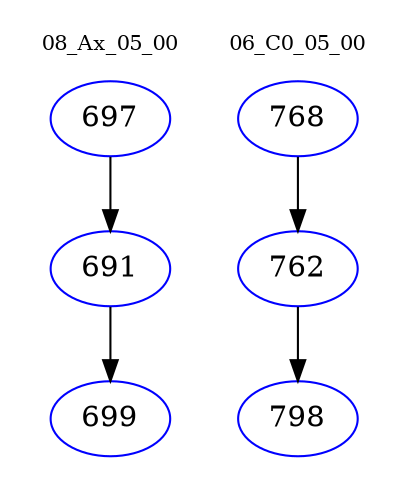 digraph{
subgraph cluster_0 {
color = white
label = "08_Ax_05_00";
fontsize=10;
T0_697 [label="697", color="blue"]
T0_697 -> T0_691 [color="black"]
T0_691 [label="691", color="blue"]
T0_691 -> T0_699 [color="black"]
T0_699 [label="699", color="blue"]
}
subgraph cluster_1 {
color = white
label = "06_C0_05_00";
fontsize=10;
T1_768 [label="768", color="blue"]
T1_768 -> T1_762 [color="black"]
T1_762 [label="762", color="blue"]
T1_762 -> T1_798 [color="black"]
T1_798 [label="798", color="blue"]
}
}
